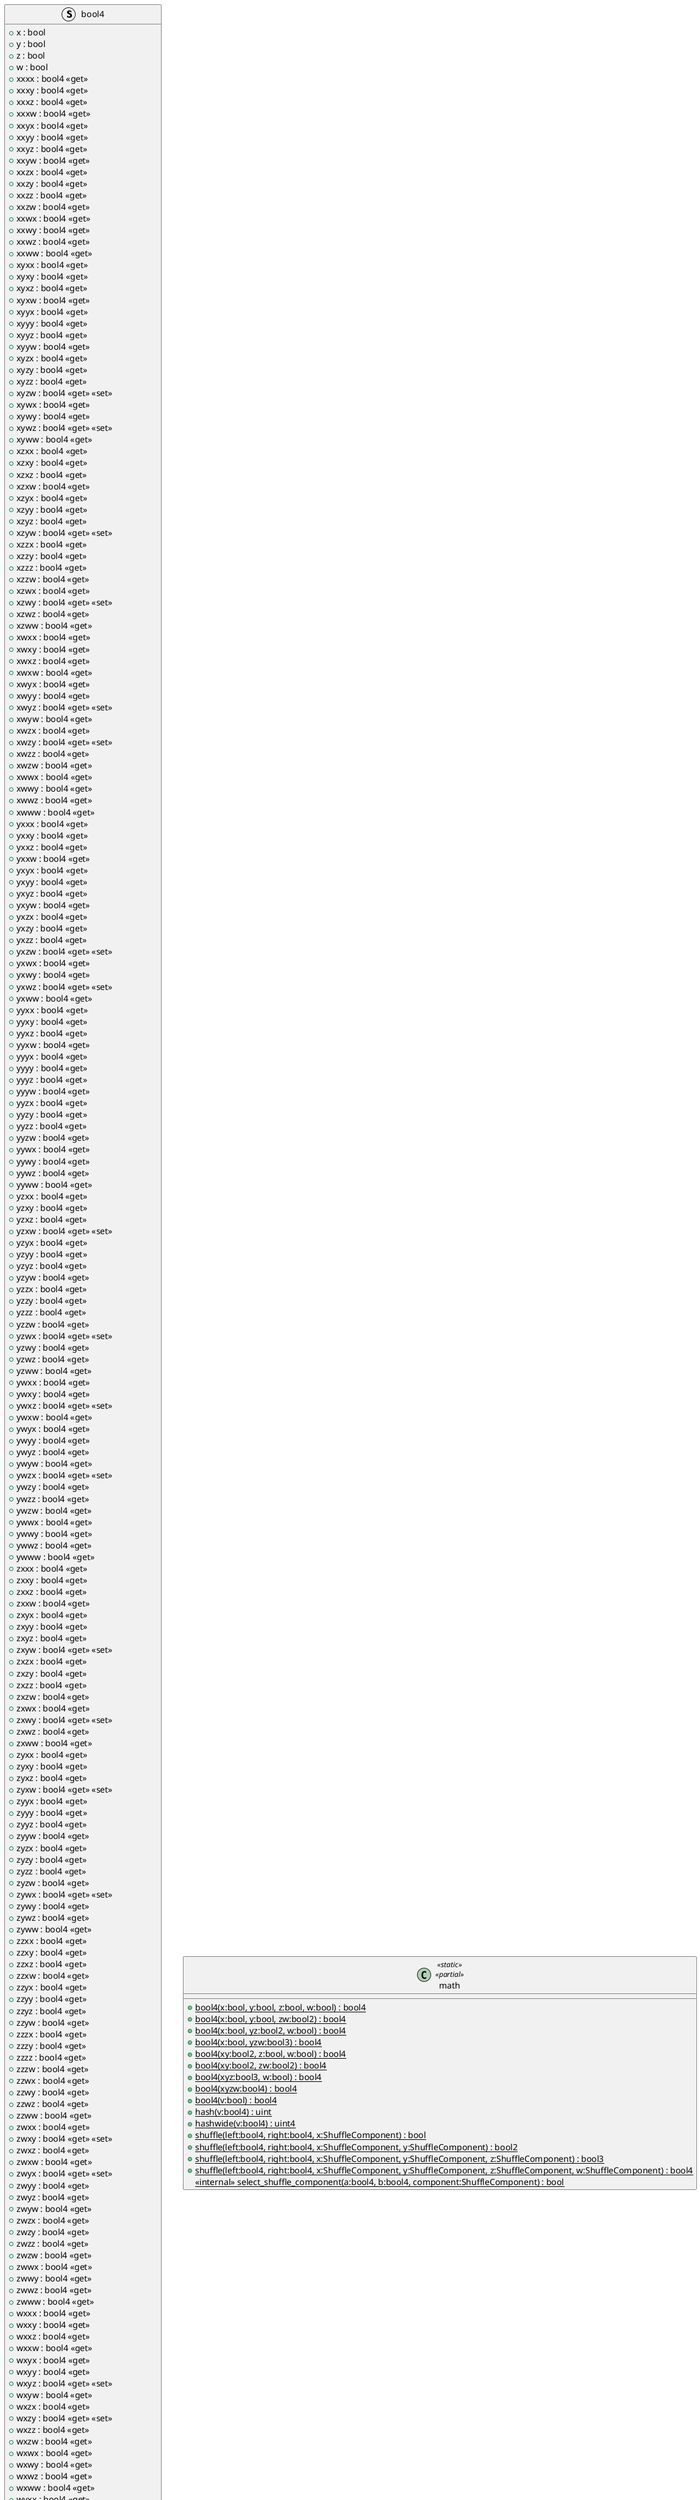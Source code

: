 @startuml
struct bool4 {
    + x : bool
    + y : bool
    + z : bool
    + w : bool
    + bool4(x:bool, y:bool, z:bool, w:bool)
    + bool4(x:bool, y:bool, zw:bool2)
    + bool4(x:bool, yz:bool2, w:bool)
    + bool4(x:bool, yzw:bool3)
    + bool4(xy:bool2, z:bool, w:bool)
    + bool4(xy:bool2, zw:bool2)
    + bool4(xyz:bool3, w:bool)
    + bool4(xyzw:bool4)
    + bool4(v:bool)
    + xxxx : bool4 <<get>>
    + xxxy : bool4 <<get>>
    + xxxz : bool4 <<get>>
    + xxxw : bool4 <<get>>
    + xxyx : bool4 <<get>>
    + xxyy : bool4 <<get>>
    + xxyz : bool4 <<get>>
    + xxyw : bool4 <<get>>
    + xxzx : bool4 <<get>>
    + xxzy : bool4 <<get>>
    + xxzz : bool4 <<get>>
    + xxzw : bool4 <<get>>
    + xxwx : bool4 <<get>>
    + xxwy : bool4 <<get>>
    + xxwz : bool4 <<get>>
    + xxww : bool4 <<get>>
    + xyxx : bool4 <<get>>
    + xyxy : bool4 <<get>>
    + xyxz : bool4 <<get>>
    + xyxw : bool4 <<get>>
    + xyyx : bool4 <<get>>
    + xyyy : bool4 <<get>>
    + xyyz : bool4 <<get>>
    + xyyw : bool4 <<get>>
    + xyzx : bool4 <<get>>
    + xyzy : bool4 <<get>>
    + xyzz : bool4 <<get>>
    + xyzw : bool4 <<get>> <<set>>
    + xywx : bool4 <<get>>
    + xywy : bool4 <<get>>
    + xywz : bool4 <<get>> <<set>>
    + xyww : bool4 <<get>>
    + xzxx : bool4 <<get>>
    + xzxy : bool4 <<get>>
    + xzxz : bool4 <<get>>
    + xzxw : bool4 <<get>>
    + xzyx : bool4 <<get>>
    + xzyy : bool4 <<get>>
    + xzyz : bool4 <<get>>
    + xzyw : bool4 <<get>> <<set>>
    + xzzx : bool4 <<get>>
    + xzzy : bool4 <<get>>
    + xzzz : bool4 <<get>>
    + xzzw : bool4 <<get>>
    + xzwx : bool4 <<get>>
    + xzwy : bool4 <<get>> <<set>>
    + xzwz : bool4 <<get>>
    + xzww : bool4 <<get>>
    + xwxx : bool4 <<get>>
    + xwxy : bool4 <<get>>
    + xwxz : bool4 <<get>>
    + xwxw : bool4 <<get>>
    + xwyx : bool4 <<get>>
    + xwyy : bool4 <<get>>
    + xwyz : bool4 <<get>> <<set>>
    + xwyw : bool4 <<get>>
    + xwzx : bool4 <<get>>
    + xwzy : bool4 <<get>> <<set>>
    + xwzz : bool4 <<get>>
    + xwzw : bool4 <<get>>
    + xwwx : bool4 <<get>>
    + xwwy : bool4 <<get>>
    + xwwz : bool4 <<get>>
    + xwww : bool4 <<get>>
    + yxxx : bool4 <<get>>
    + yxxy : bool4 <<get>>
    + yxxz : bool4 <<get>>
    + yxxw : bool4 <<get>>
    + yxyx : bool4 <<get>>
    + yxyy : bool4 <<get>>
    + yxyz : bool4 <<get>>
    + yxyw : bool4 <<get>>
    + yxzx : bool4 <<get>>
    + yxzy : bool4 <<get>>
    + yxzz : bool4 <<get>>
    + yxzw : bool4 <<get>> <<set>>
    + yxwx : bool4 <<get>>
    + yxwy : bool4 <<get>>
    + yxwz : bool4 <<get>> <<set>>
    + yxww : bool4 <<get>>
    + yyxx : bool4 <<get>>
    + yyxy : bool4 <<get>>
    + yyxz : bool4 <<get>>
    + yyxw : bool4 <<get>>
    + yyyx : bool4 <<get>>
    + yyyy : bool4 <<get>>
    + yyyz : bool4 <<get>>
    + yyyw : bool4 <<get>>
    + yyzx : bool4 <<get>>
    + yyzy : bool4 <<get>>
    + yyzz : bool4 <<get>>
    + yyzw : bool4 <<get>>
    + yywx : bool4 <<get>>
    + yywy : bool4 <<get>>
    + yywz : bool4 <<get>>
    + yyww : bool4 <<get>>
    + yzxx : bool4 <<get>>
    + yzxy : bool4 <<get>>
    + yzxz : bool4 <<get>>
    + yzxw : bool4 <<get>> <<set>>
    + yzyx : bool4 <<get>>
    + yzyy : bool4 <<get>>
    + yzyz : bool4 <<get>>
    + yzyw : bool4 <<get>>
    + yzzx : bool4 <<get>>
    + yzzy : bool4 <<get>>
    + yzzz : bool4 <<get>>
    + yzzw : bool4 <<get>>
    + yzwx : bool4 <<get>> <<set>>
    + yzwy : bool4 <<get>>
    + yzwz : bool4 <<get>>
    + yzww : bool4 <<get>>
    + ywxx : bool4 <<get>>
    + ywxy : bool4 <<get>>
    + ywxz : bool4 <<get>> <<set>>
    + ywxw : bool4 <<get>>
    + ywyx : bool4 <<get>>
    + ywyy : bool4 <<get>>
    + ywyz : bool4 <<get>>
    + ywyw : bool4 <<get>>
    + ywzx : bool4 <<get>> <<set>>
    + ywzy : bool4 <<get>>
    + ywzz : bool4 <<get>>
    + ywzw : bool4 <<get>>
    + ywwx : bool4 <<get>>
    + ywwy : bool4 <<get>>
    + ywwz : bool4 <<get>>
    + ywww : bool4 <<get>>
    + zxxx : bool4 <<get>>
    + zxxy : bool4 <<get>>
    + zxxz : bool4 <<get>>
    + zxxw : bool4 <<get>>
    + zxyx : bool4 <<get>>
    + zxyy : bool4 <<get>>
    + zxyz : bool4 <<get>>
    + zxyw : bool4 <<get>> <<set>>
    + zxzx : bool4 <<get>>
    + zxzy : bool4 <<get>>
    + zxzz : bool4 <<get>>
    + zxzw : bool4 <<get>>
    + zxwx : bool4 <<get>>
    + zxwy : bool4 <<get>> <<set>>
    + zxwz : bool4 <<get>>
    + zxww : bool4 <<get>>
    + zyxx : bool4 <<get>>
    + zyxy : bool4 <<get>>
    + zyxz : bool4 <<get>>
    + zyxw : bool4 <<get>> <<set>>
    + zyyx : bool4 <<get>>
    + zyyy : bool4 <<get>>
    + zyyz : bool4 <<get>>
    + zyyw : bool4 <<get>>
    + zyzx : bool4 <<get>>
    + zyzy : bool4 <<get>>
    + zyzz : bool4 <<get>>
    + zyzw : bool4 <<get>>
    + zywx : bool4 <<get>> <<set>>
    + zywy : bool4 <<get>>
    + zywz : bool4 <<get>>
    + zyww : bool4 <<get>>
    + zzxx : bool4 <<get>>
    + zzxy : bool4 <<get>>
    + zzxz : bool4 <<get>>
    + zzxw : bool4 <<get>>
    + zzyx : bool4 <<get>>
    + zzyy : bool4 <<get>>
    + zzyz : bool4 <<get>>
    + zzyw : bool4 <<get>>
    + zzzx : bool4 <<get>>
    + zzzy : bool4 <<get>>
    + zzzz : bool4 <<get>>
    + zzzw : bool4 <<get>>
    + zzwx : bool4 <<get>>
    + zzwy : bool4 <<get>>
    + zzwz : bool4 <<get>>
    + zzww : bool4 <<get>>
    + zwxx : bool4 <<get>>
    + zwxy : bool4 <<get>> <<set>>
    + zwxz : bool4 <<get>>
    + zwxw : bool4 <<get>>
    + zwyx : bool4 <<get>> <<set>>
    + zwyy : bool4 <<get>>
    + zwyz : bool4 <<get>>
    + zwyw : bool4 <<get>>
    + zwzx : bool4 <<get>>
    + zwzy : bool4 <<get>>
    + zwzz : bool4 <<get>>
    + zwzw : bool4 <<get>>
    + zwwx : bool4 <<get>>
    + zwwy : bool4 <<get>>
    + zwwz : bool4 <<get>>
    + zwww : bool4 <<get>>
    + wxxx : bool4 <<get>>
    + wxxy : bool4 <<get>>
    + wxxz : bool4 <<get>>
    + wxxw : bool4 <<get>>
    + wxyx : bool4 <<get>>
    + wxyy : bool4 <<get>>
    + wxyz : bool4 <<get>> <<set>>
    + wxyw : bool4 <<get>>
    + wxzx : bool4 <<get>>
    + wxzy : bool4 <<get>> <<set>>
    + wxzz : bool4 <<get>>
    + wxzw : bool4 <<get>>
    + wxwx : bool4 <<get>>
    + wxwy : bool4 <<get>>
    + wxwz : bool4 <<get>>
    + wxww : bool4 <<get>>
    + wyxx : bool4 <<get>>
    + wyxy : bool4 <<get>>
    + wyxz : bool4 <<get>> <<set>>
    + wyxw : bool4 <<get>>
    + wyyx : bool4 <<get>>
    + wyyy : bool4 <<get>>
    + wyyz : bool4 <<get>>
    + wyyw : bool4 <<get>>
    + wyzx : bool4 <<get>> <<set>>
    + wyzy : bool4 <<get>>
    + wyzz : bool4 <<get>>
    + wyzw : bool4 <<get>>
    + wywx : bool4 <<get>>
    + wywy : bool4 <<get>>
    + wywz : bool4 <<get>>
    + wyww : bool4 <<get>>
    + wzxx : bool4 <<get>>
    + wzxy : bool4 <<get>> <<set>>
    + wzxz : bool4 <<get>>
    + wzxw : bool4 <<get>>
    + wzyx : bool4 <<get>> <<set>>
    + wzyy : bool4 <<get>>
    + wzyz : bool4 <<get>>
    + wzyw : bool4 <<get>>
    + wzzx : bool4 <<get>>
    + wzzy : bool4 <<get>>
    + wzzz : bool4 <<get>>
    + wzzw : bool4 <<get>>
    + wzwx : bool4 <<get>>
    + wzwy : bool4 <<get>>
    + wzwz : bool4 <<get>>
    + wzww : bool4 <<get>>
    + wwxx : bool4 <<get>>
    + wwxy : bool4 <<get>>
    + wwxz : bool4 <<get>>
    + wwxw : bool4 <<get>>
    + wwyx : bool4 <<get>>
    + wwyy : bool4 <<get>>
    + wwyz : bool4 <<get>>
    + wwyw : bool4 <<get>>
    + wwzx : bool4 <<get>>
    + wwzy : bool4 <<get>>
    + wwzz : bool4 <<get>>
    + wwzw : bool4 <<get>>
    + wwwx : bool4 <<get>>
    + wwwy : bool4 <<get>>
    + wwwz : bool4 <<get>>
    + wwww : bool4 <<get>>
    + xxx : bool3 <<get>>
    + xxy : bool3 <<get>>
    + xxz : bool3 <<get>>
    + xxw : bool3 <<get>>
    + xyx : bool3 <<get>>
    + xyy : bool3 <<get>>
    + xyz : bool3 <<get>> <<set>>
    + xyw : bool3 <<get>> <<set>>
    + xzx : bool3 <<get>>
    + xzy : bool3 <<get>> <<set>>
    + xzz : bool3 <<get>>
    + xzw : bool3 <<get>> <<set>>
    + xwx : bool3 <<get>>
    + xwy : bool3 <<get>> <<set>>
    + xwz : bool3 <<get>> <<set>>
    + xww : bool3 <<get>>
    + yxx : bool3 <<get>>
    + yxy : bool3 <<get>>
    + yxz : bool3 <<get>> <<set>>
    + yxw : bool3 <<get>> <<set>>
    + yyx : bool3 <<get>>
    + yyy : bool3 <<get>>
    + yyz : bool3 <<get>>
    + yyw : bool3 <<get>>
    + yzx : bool3 <<get>> <<set>>
    + yzy : bool3 <<get>>
    + yzz : bool3 <<get>>
    + yzw : bool3 <<get>> <<set>>
    + ywx : bool3 <<get>> <<set>>
    + ywy : bool3 <<get>>
    + ywz : bool3 <<get>> <<set>>
    + yww : bool3 <<get>>
    + zxx : bool3 <<get>>
    + zxy : bool3 <<get>> <<set>>
    + zxz : bool3 <<get>>
    + zxw : bool3 <<get>> <<set>>
    + zyx : bool3 <<get>> <<set>>
    + zyy : bool3 <<get>>
    + zyz : bool3 <<get>>
    + zyw : bool3 <<get>> <<set>>
    + zzx : bool3 <<get>>
    + zzy : bool3 <<get>>
    + zzz : bool3 <<get>>
    + zzw : bool3 <<get>>
    + zwx : bool3 <<get>> <<set>>
    + zwy : bool3 <<get>> <<set>>
    + zwz : bool3 <<get>>
    + zww : bool3 <<get>>
    + wxx : bool3 <<get>>
    + wxy : bool3 <<get>> <<set>>
    + wxz : bool3 <<get>> <<set>>
    + wxw : bool3 <<get>>
    + wyx : bool3 <<get>> <<set>>
    + wyy : bool3 <<get>>
    + wyz : bool3 <<get>> <<set>>
    + wyw : bool3 <<get>>
    + wzx : bool3 <<get>> <<set>>
    + wzy : bool3 <<get>> <<set>>
    + wzz : bool3 <<get>>
    + wzw : bool3 <<get>>
    + wwx : bool3 <<get>>
    + wwy : bool3 <<get>>
    + wwz : bool3 <<get>>
    + www : bool3 <<get>>
    + xx : bool2 <<get>>
    + xy : bool2 <<get>> <<set>>
    + xz : bool2 <<get>> <<set>>
    + xw : bool2 <<get>> <<set>>
    + yx : bool2 <<get>> <<set>>
    + yy : bool2 <<get>>
    + yz : bool2 <<get>> <<set>>
    + yw : bool2 <<get>> <<set>>
    + zx : bool2 <<get>> <<set>>
    + zy : bool2 <<get>> <<set>>
    + zz : bool2 <<get>>
    + zw : bool2 <<get>> <<set>>
    + wx : bool2 <<get>> <<set>>
    + wy : bool2 <<get>> <<set>>
    + wz : bool2 <<get>> <<set>>
    + ww : bool2 <<get>>
    + Equals(rhs:bool4) : bool
    + <<override>> Equals(o:object) : bool
    + <<override>> GetHashCode() : int
    + <<override>> ToString() : string
}
class math <<static>> <<partial>> {
    + {static} bool4(x:bool, y:bool, z:bool, w:bool) : bool4
    + {static} bool4(x:bool, y:bool, zw:bool2) : bool4
    + {static} bool4(x:bool, yz:bool2, w:bool) : bool4
    + {static} bool4(x:bool, yzw:bool3) : bool4
    + {static} bool4(xy:bool2, z:bool, w:bool) : bool4
    + {static} bool4(xy:bool2, zw:bool2) : bool4
    + {static} bool4(xyz:bool3, w:bool) : bool4
    + {static} bool4(xyzw:bool4) : bool4
    + {static} bool4(v:bool) : bool4
    + {static} hash(v:bool4) : uint
    + {static} hashwide(v:bool4) : uint4
    + {static} shuffle(left:bool4, right:bool4, x:ShuffleComponent) : bool
    + {static} shuffle(left:bool4, right:bool4, x:ShuffleComponent, y:ShuffleComponent) : bool2
    + {static} shuffle(left:bool4, right:bool4, x:ShuffleComponent, y:ShuffleComponent, z:ShuffleComponent) : bool3
    + {static} shuffle(left:bool4, right:bool4, x:ShuffleComponent, y:ShuffleComponent, z:ShuffleComponent, w:ShuffleComponent) : bool4
    <<internal>> {static} select_shuffle_component(a:bool4, b:bool4, component:ShuffleComponent) : bool
}
class DebuggerProxy <<sealed>> {
    + x : bool
    + y : bool
    + z : bool
    + w : bool
    + DebuggerProxy(v:bool4)
}
bool4 +-- DebuggerProxy
@enduml
